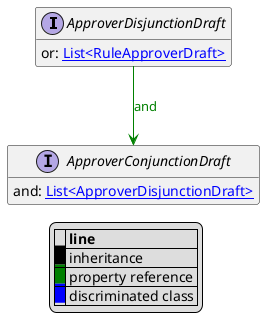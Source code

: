 @startuml

hide empty fields
hide empty methods
legend
|= |= line |
|<back:black>   </back>| inheritance |
|<back:green>   </back>| property reference |
|<back:blue>   </back>| discriminated class |
endlegend
interface ApproverDisjunctionDraft [[ApproverDisjunctionDraft.svg]]  {
    or: [[RuleApproverDraft.svg List<RuleApproverDraft>]]
}



interface ApproverConjunctionDraft [[ApproverConjunctionDraft.svg]]  {
    and: [[ApproverDisjunctionDraft.svg List<ApproverDisjunctionDraft>]]
}

ApproverDisjunctionDraft --> ApproverConjunctionDraft #green;text:green : "and"
@enduml
